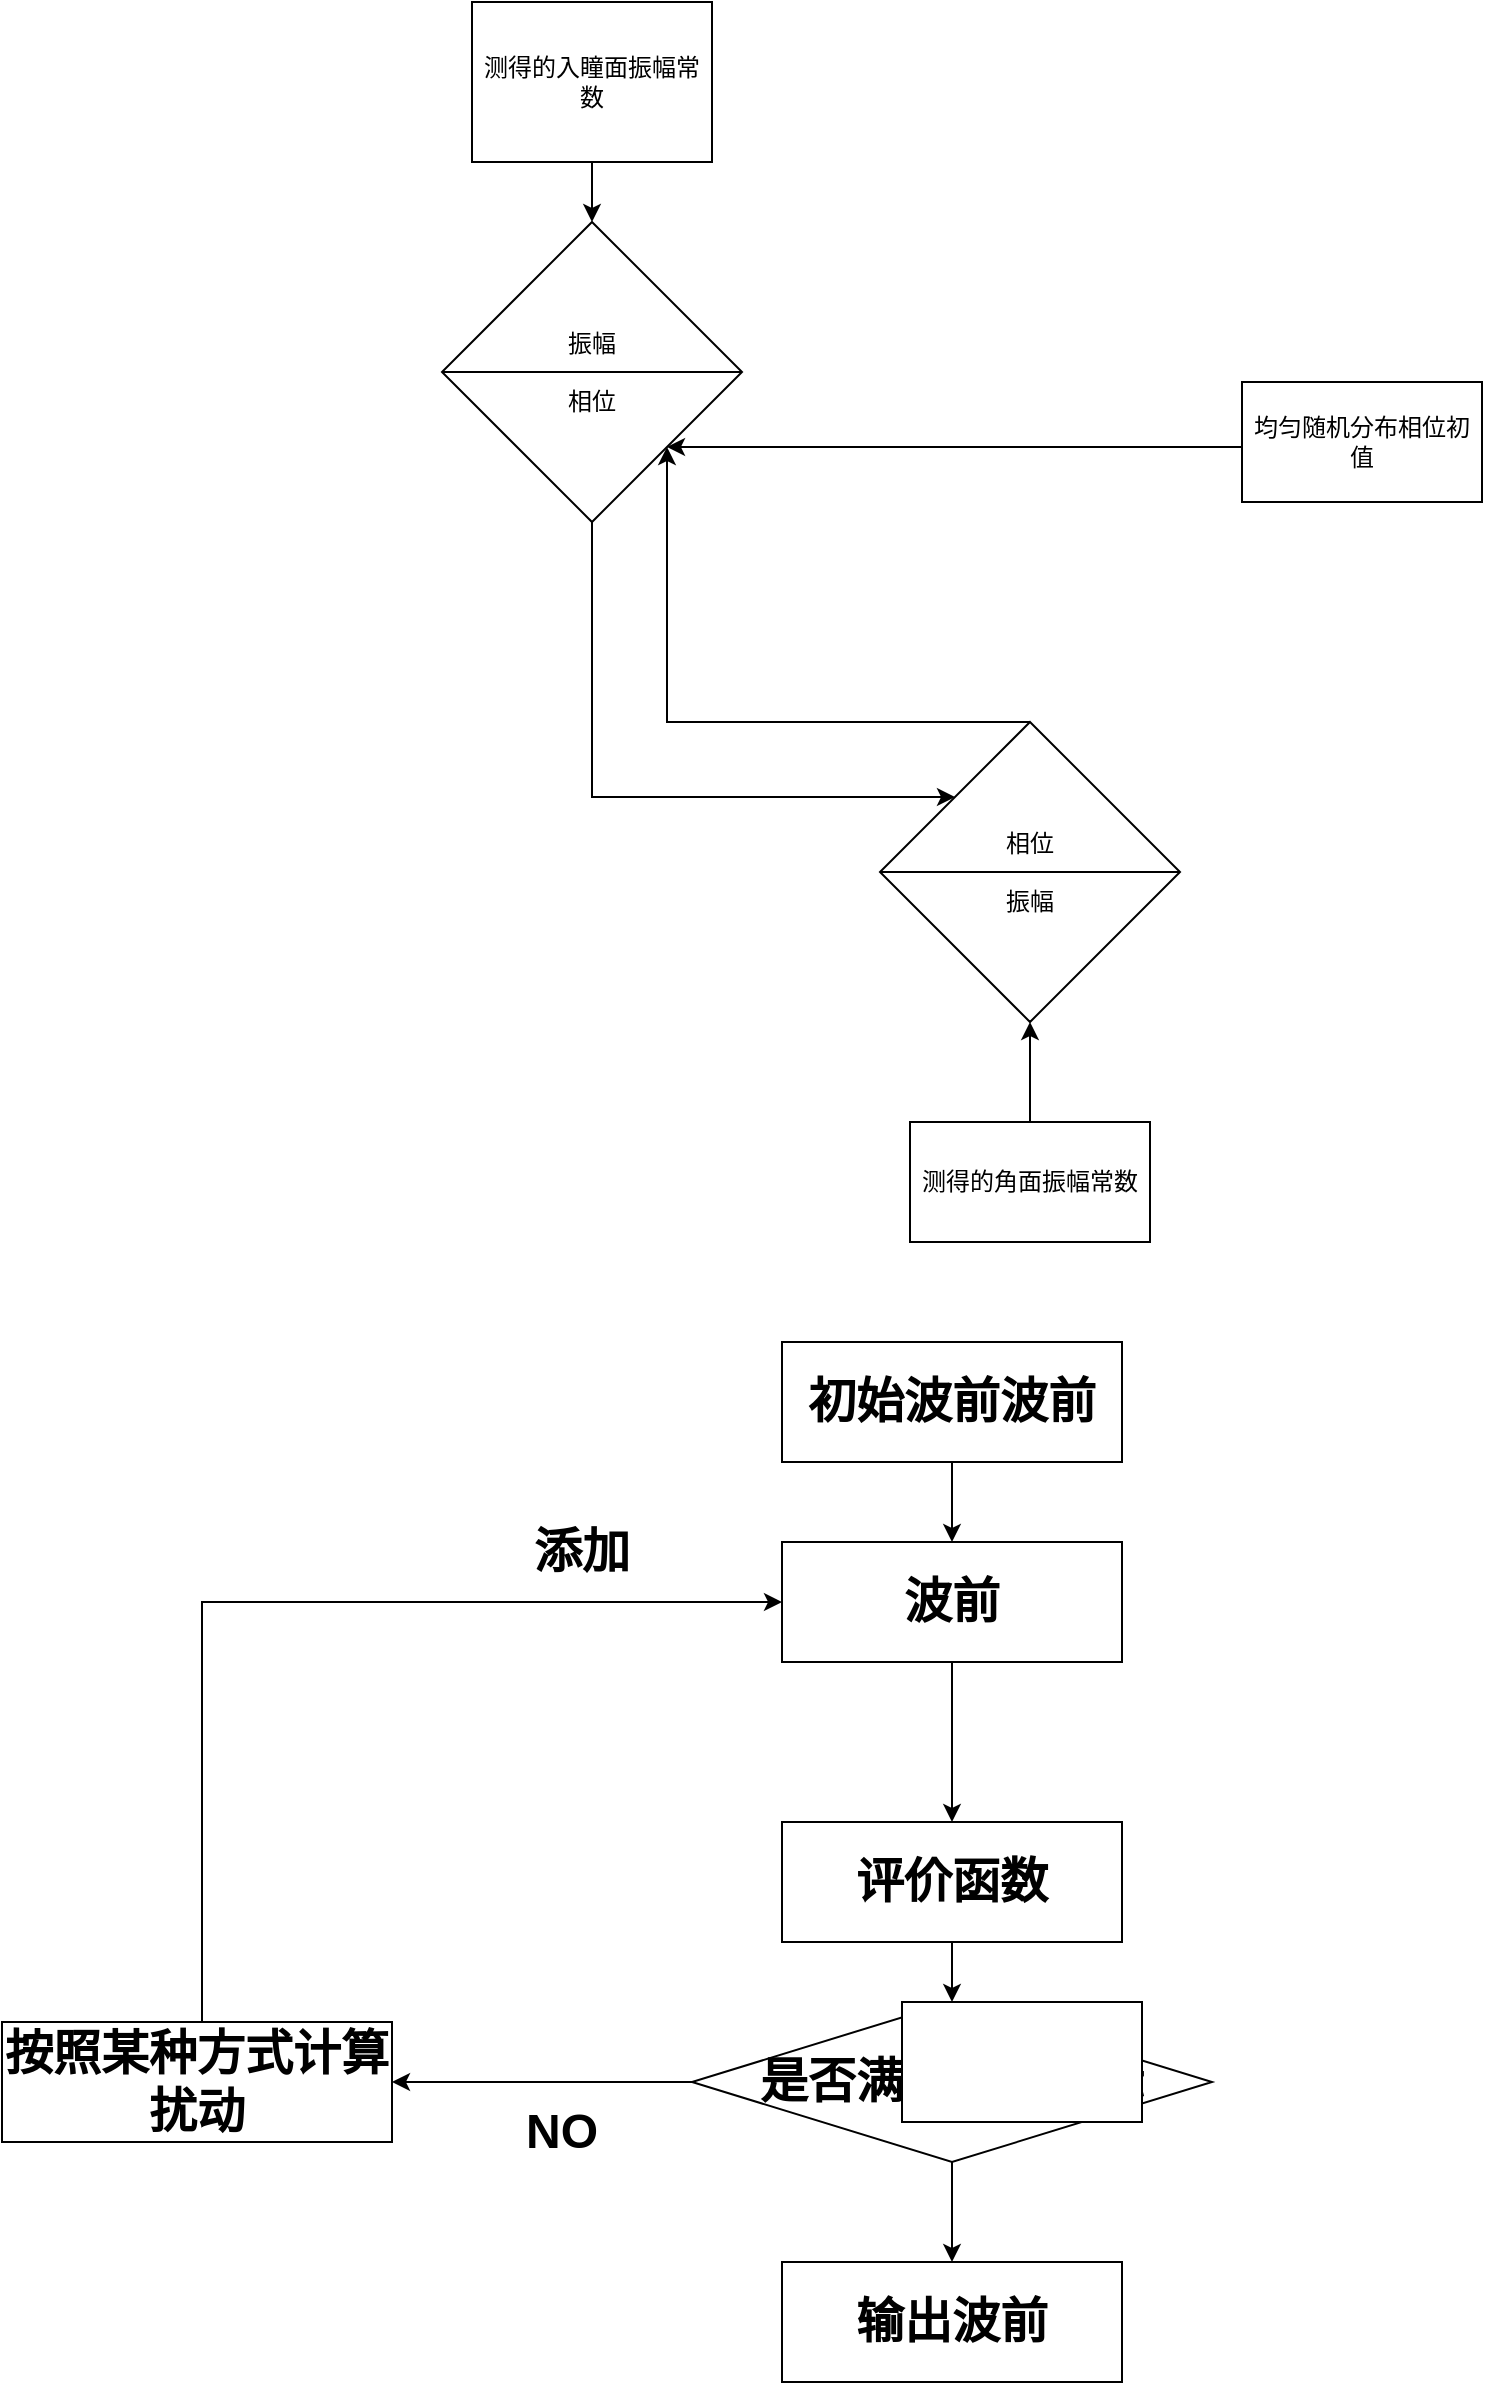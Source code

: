 <mxfile version="21.2.9" type="github">
  <diagram name="Page-1" id="l539_yyUPRejLKGmjSOX">
    <mxGraphModel dx="2261" dy="836" grid="1" gridSize="10" guides="1" tooltips="1" connect="1" arrows="1" fold="1" page="1" pageScale="1" pageWidth="827" pageHeight="1169" math="0" shadow="0">
      <root>
        <mxCell id="0" />
        <mxCell id="1" parent="0" />
        <mxCell id="QuUhz-nFBRAf6Jx1Iwls-6" value="" style="edgeStyle=orthogonalEdgeStyle;rounded=0;orthogonalLoop=1;jettySize=auto;html=1;" parent="1" source="QuUhz-nFBRAf6Jx1Iwls-1" target="QuUhz-nFBRAf6Jx1Iwls-5" edge="1">
          <mxGeometry relative="1" as="geometry" />
        </mxCell>
        <mxCell id="QuUhz-nFBRAf6Jx1Iwls-1" value="测得的入瞳面振幅常数" style="rounded=0;whiteSpace=wrap;html=1;" parent="1" vertex="1">
          <mxGeometry x="135" y="190" width="120" height="80" as="geometry" />
        </mxCell>
        <mxCell id="QuUhz-nFBRAf6Jx1Iwls-13" style="edgeStyle=orthogonalEdgeStyle;rounded=0;orthogonalLoop=1;jettySize=auto;html=1;entryX=0;entryY=0;entryDx=0;entryDy=0;" parent="1" source="QuUhz-nFBRAf6Jx1Iwls-5" target="QuUhz-nFBRAf6Jx1Iwls-11" edge="1">
          <mxGeometry relative="1" as="geometry">
            <Array as="points">
              <mxPoint x="195" y="588" />
            </Array>
          </mxGeometry>
        </mxCell>
        <mxCell id="QuUhz-nFBRAf6Jx1Iwls-5" value="振幅&lt;br&gt;&lt;br&gt;相位" style="shape=sortShape;perimeter=rhombusPerimeter;whiteSpace=wrap;html=1;" parent="1" vertex="1">
          <mxGeometry x="120" y="300" width="150" height="150" as="geometry" />
        </mxCell>
        <mxCell id="QuUhz-nFBRAf6Jx1Iwls-10" style="edgeStyle=orthogonalEdgeStyle;rounded=0;orthogonalLoop=1;jettySize=auto;html=1;entryX=1;entryY=1;entryDx=0;entryDy=0;" parent="1" source="QuUhz-nFBRAf6Jx1Iwls-9" target="QuUhz-nFBRAf6Jx1Iwls-5" edge="1">
          <mxGeometry relative="1" as="geometry">
            <Array as="points">
              <mxPoint x="395" y="413" />
            </Array>
          </mxGeometry>
        </mxCell>
        <mxCell id="QuUhz-nFBRAf6Jx1Iwls-9" value="均匀随机分布相位初值" style="rounded=0;whiteSpace=wrap;html=1;" parent="1" vertex="1">
          <mxGeometry x="520" y="380" width="120" height="60" as="geometry" />
        </mxCell>
        <mxCell id="QuUhz-nFBRAf6Jx1Iwls-12" style="edgeStyle=orthogonalEdgeStyle;rounded=0;orthogonalLoop=1;jettySize=auto;html=1;entryX=1;entryY=1;entryDx=0;entryDy=0;" parent="1" source="QuUhz-nFBRAf6Jx1Iwls-11" target="QuUhz-nFBRAf6Jx1Iwls-5" edge="1">
          <mxGeometry relative="1" as="geometry">
            <Array as="points">
              <mxPoint x="233" y="550" />
            </Array>
          </mxGeometry>
        </mxCell>
        <mxCell id="QuUhz-nFBRAf6Jx1Iwls-11" value="相位&lt;br&gt;&lt;br&gt;振幅" style="shape=sortShape;perimeter=rhombusPerimeter;whiteSpace=wrap;html=1;" parent="1" vertex="1">
          <mxGeometry x="339" y="550" width="150" height="150" as="geometry" />
        </mxCell>
        <mxCell id="QuUhz-nFBRAf6Jx1Iwls-15" style="edgeStyle=orthogonalEdgeStyle;rounded=0;orthogonalLoop=1;jettySize=auto;html=1;entryX=0.5;entryY=1;entryDx=0;entryDy=0;" parent="1" source="QuUhz-nFBRAf6Jx1Iwls-14" target="QuUhz-nFBRAf6Jx1Iwls-11" edge="1">
          <mxGeometry relative="1" as="geometry" />
        </mxCell>
        <mxCell id="QuUhz-nFBRAf6Jx1Iwls-14" value="测得的角面振幅常数" style="rounded=0;whiteSpace=wrap;html=1;" parent="1" vertex="1">
          <mxGeometry x="354" y="750" width="120" height="60" as="geometry" />
        </mxCell>
        <mxCell id="aV2W2v_Hlvn4wCJHz9ou-5" style="edgeStyle=orthogonalEdgeStyle;rounded=0;orthogonalLoop=1;jettySize=auto;html=1;entryX=0.5;entryY=0;entryDx=0;entryDy=0;" edge="1" parent="1" source="aV2W2v_Hlvn4wCJHz9ou-1" target="aV2W2v_Hlvn4wCJHz9ou-4">
          <mxGeometry relative="1" as="geometry" />
        </mxCell>
        <mxCell id="aV2W2v_Hlvn4wCJHz9ou-1" value="&lt;h1&gt;波前&lt;/h1&gt;" style="rounded=0;whiteSpace=wrap;html=1;" vertex="1" parent="1">
          <mxGeometry x="290" y="960" width="170" height="60" as="geometry" />
        </mxCell>
        <mxCell id="aV2W2v_Hlvn4wCJHz9ou-8" value="" style="edgeStyle=orthogonalEdgeStyle;rounded=0;orthogonalLoop=1;jettySize=auto;html=1;" edge="1" parent="1" source="aV2W2v_Hlvn4wCJHz9ou-4" target="aV2W2v_Hlvn4wCJHz9ou-7">
          <mxGeometry relative="1" as="geometry" />
        </mxCell>
        <mxCell id="aV2W2v_Hlvn4wCJHz9ou-4" value="&lt;h1&gt;评价函数&lt;/h1&gt;" style="rounded=0;whiteSpace=wrap;html=1;" vertex="1" parent="1">
          <mxGeometry x="290" y="1100" width="170" height="60" as="geometry" />
        </mxCell>
        <mxCell id="aV2W2v_Hlvn4wCJHz9ou-10" value="" style="edgeStyle=orthogonalEdgeStyle;rounded=0;orthogonalLoop=1;jettySize=auto;html=1;" edge="1" parent="1" source="aV2W2v_Hlvn4wCJHz9ou-7" target="aV2W2v_Hlvn4wCJHz9ou-9">
          <mxGeometry relative="1" as="geometry" />
        </mxCell>
        <mxCell id="aV2W2v_Hlvn4wCJHz9ou-19" value="" style="edgeStyle=orthogonalEdgeStyle;rounded=0;orthogonalLoop=1;jettySize=auto;html=1;" edge="1" parent="1" source="aV2W2v_Hlvn4wCJHz9ou-7" target="aV2W2v_Hlvn4wCJHz9ou-18">
          <mxGeometry relative="1" as="geometry" />
        </mxCell>
        <mxCell id="aV2W2v_Hlvn4wCJHz9ou-7" value="&lt;h1&gt;是否满足优化目标&lt;/h1&gt;" style="rhombus;whiteSpace=wrap;html=1;" vertex="1" parent="1">
          <mxGeometry x="245" y="1190" width="260" height="80" as="geometry" />
        </mxCell>
        <mxCell id="aV2W2v_Hlvn4wCJHz9ou-13" style="edgeStyle=orthogonalEdgeStyle;rounded=0;orthogonalLoop=1;jettySize=auto;html=1;entryX=0;entryY=0.5;entryDx=0;entryDy=0;" edge="1" parent="1" source="aV2W2v_Hlvn4wCJHz9ou-9" target="aV2W2v_Hlvn4wCJHz9ou-1">
          <mxGeometry relative="1" as="geometry">
            <Array as="points">
              <mxPoint y="990" />
            </Array>
          </mxGeometry>
        </mxCell>
        <mxCell id="aV2W2v_Hlvn4wCJHz9ou-9" value="&lt;h1&gt;按照某种方式计算扰动&lt;/h1&gt;" style="whiteSpace=wrap;html=1;" vertex="1" parent="1">
          <mxGeometry x="-100" y="1200" width="195" height="60" as="geometry" />
        </mxCell>
        <mxCell id="aV2W2v_Hlvn4wCJHz9ou-14" value="&lt;h1&gt;NO&lt;/h1&gt;" style="text;html=1;strokeColor=none;fillColor=none;align=center;verticalAlign=middle;whiteSpace=wrap;rounded=0;" vertex="1" parent="1">
          <mxGeometry x="150" y="1240" width="60" height="30" as="geometry" />
        </mxCell>
        <mxCell id="aV2W2v_Hlvn4wCJHz9ou-16" value="" style="edgeStyle=orthogonalEdgeStyle;rounded=0;orthogonalLoop=1;jettySize=auto;html=1;" edge="1" parent="1" source="aV2W2v_Hlvn4wCJHz9ou-15" target="aV2W2v_Hlvn4wCJHz9ou-1">
          <mxGeometry relative="1" as="geometry" />
        </mxCell>
        <mxCell id="aV2W2v_Hlvn4wCJHz9ou-15" value="&lt;h1&gt;初始波前波前&lt;/h1&gt;" style="rounded=0;whiteSpace=wrap;html=1;" vertex="1" parent="1">
          <mxGeometry x="290" y="860" width="170" height="60" as="geometry" />
        </mxCell>
        <mxCell id="aV2W2v_Hlvn4wCJHz9ou-17" value="&lt;h1&gt;添加&lt;/h1&gt;" style="text;html=1;strokeColor=none;fillColor=none;align=center;verticalAlign=middle;whiteSpace=wrap;rounded=0;" vertex="1" parent="1">
          <mxGeometry x="160" y="950" width="60" height="30" as="geometry" />
        </mxCell>
        <mxCell id="aV2W2v_Hlvn4wCJHz9ou-18" value="&lt;h1&gt;输出波前&lt;/h1&gt;" style="rounded=0;whiteSpace=wrap;html=1;" vertex="1" parent="1">
          <mxGeometry x="290" y="1320" width="170" height="60" as="geometry" />
        </mxCell>
        <mxCell id="aV2W2v_Hlvn4wCJHz9ou-20" value="" style="rounded=0;whiteSpace=wrap;html=1;" vertex="1" parent="1">
          <mxGeometry x="350" y="1190" width="120" height="60" as="geometry" />
        </mxCell>
      </root>
    </mxGraphModel>
  </diagram>
</mxfile>
